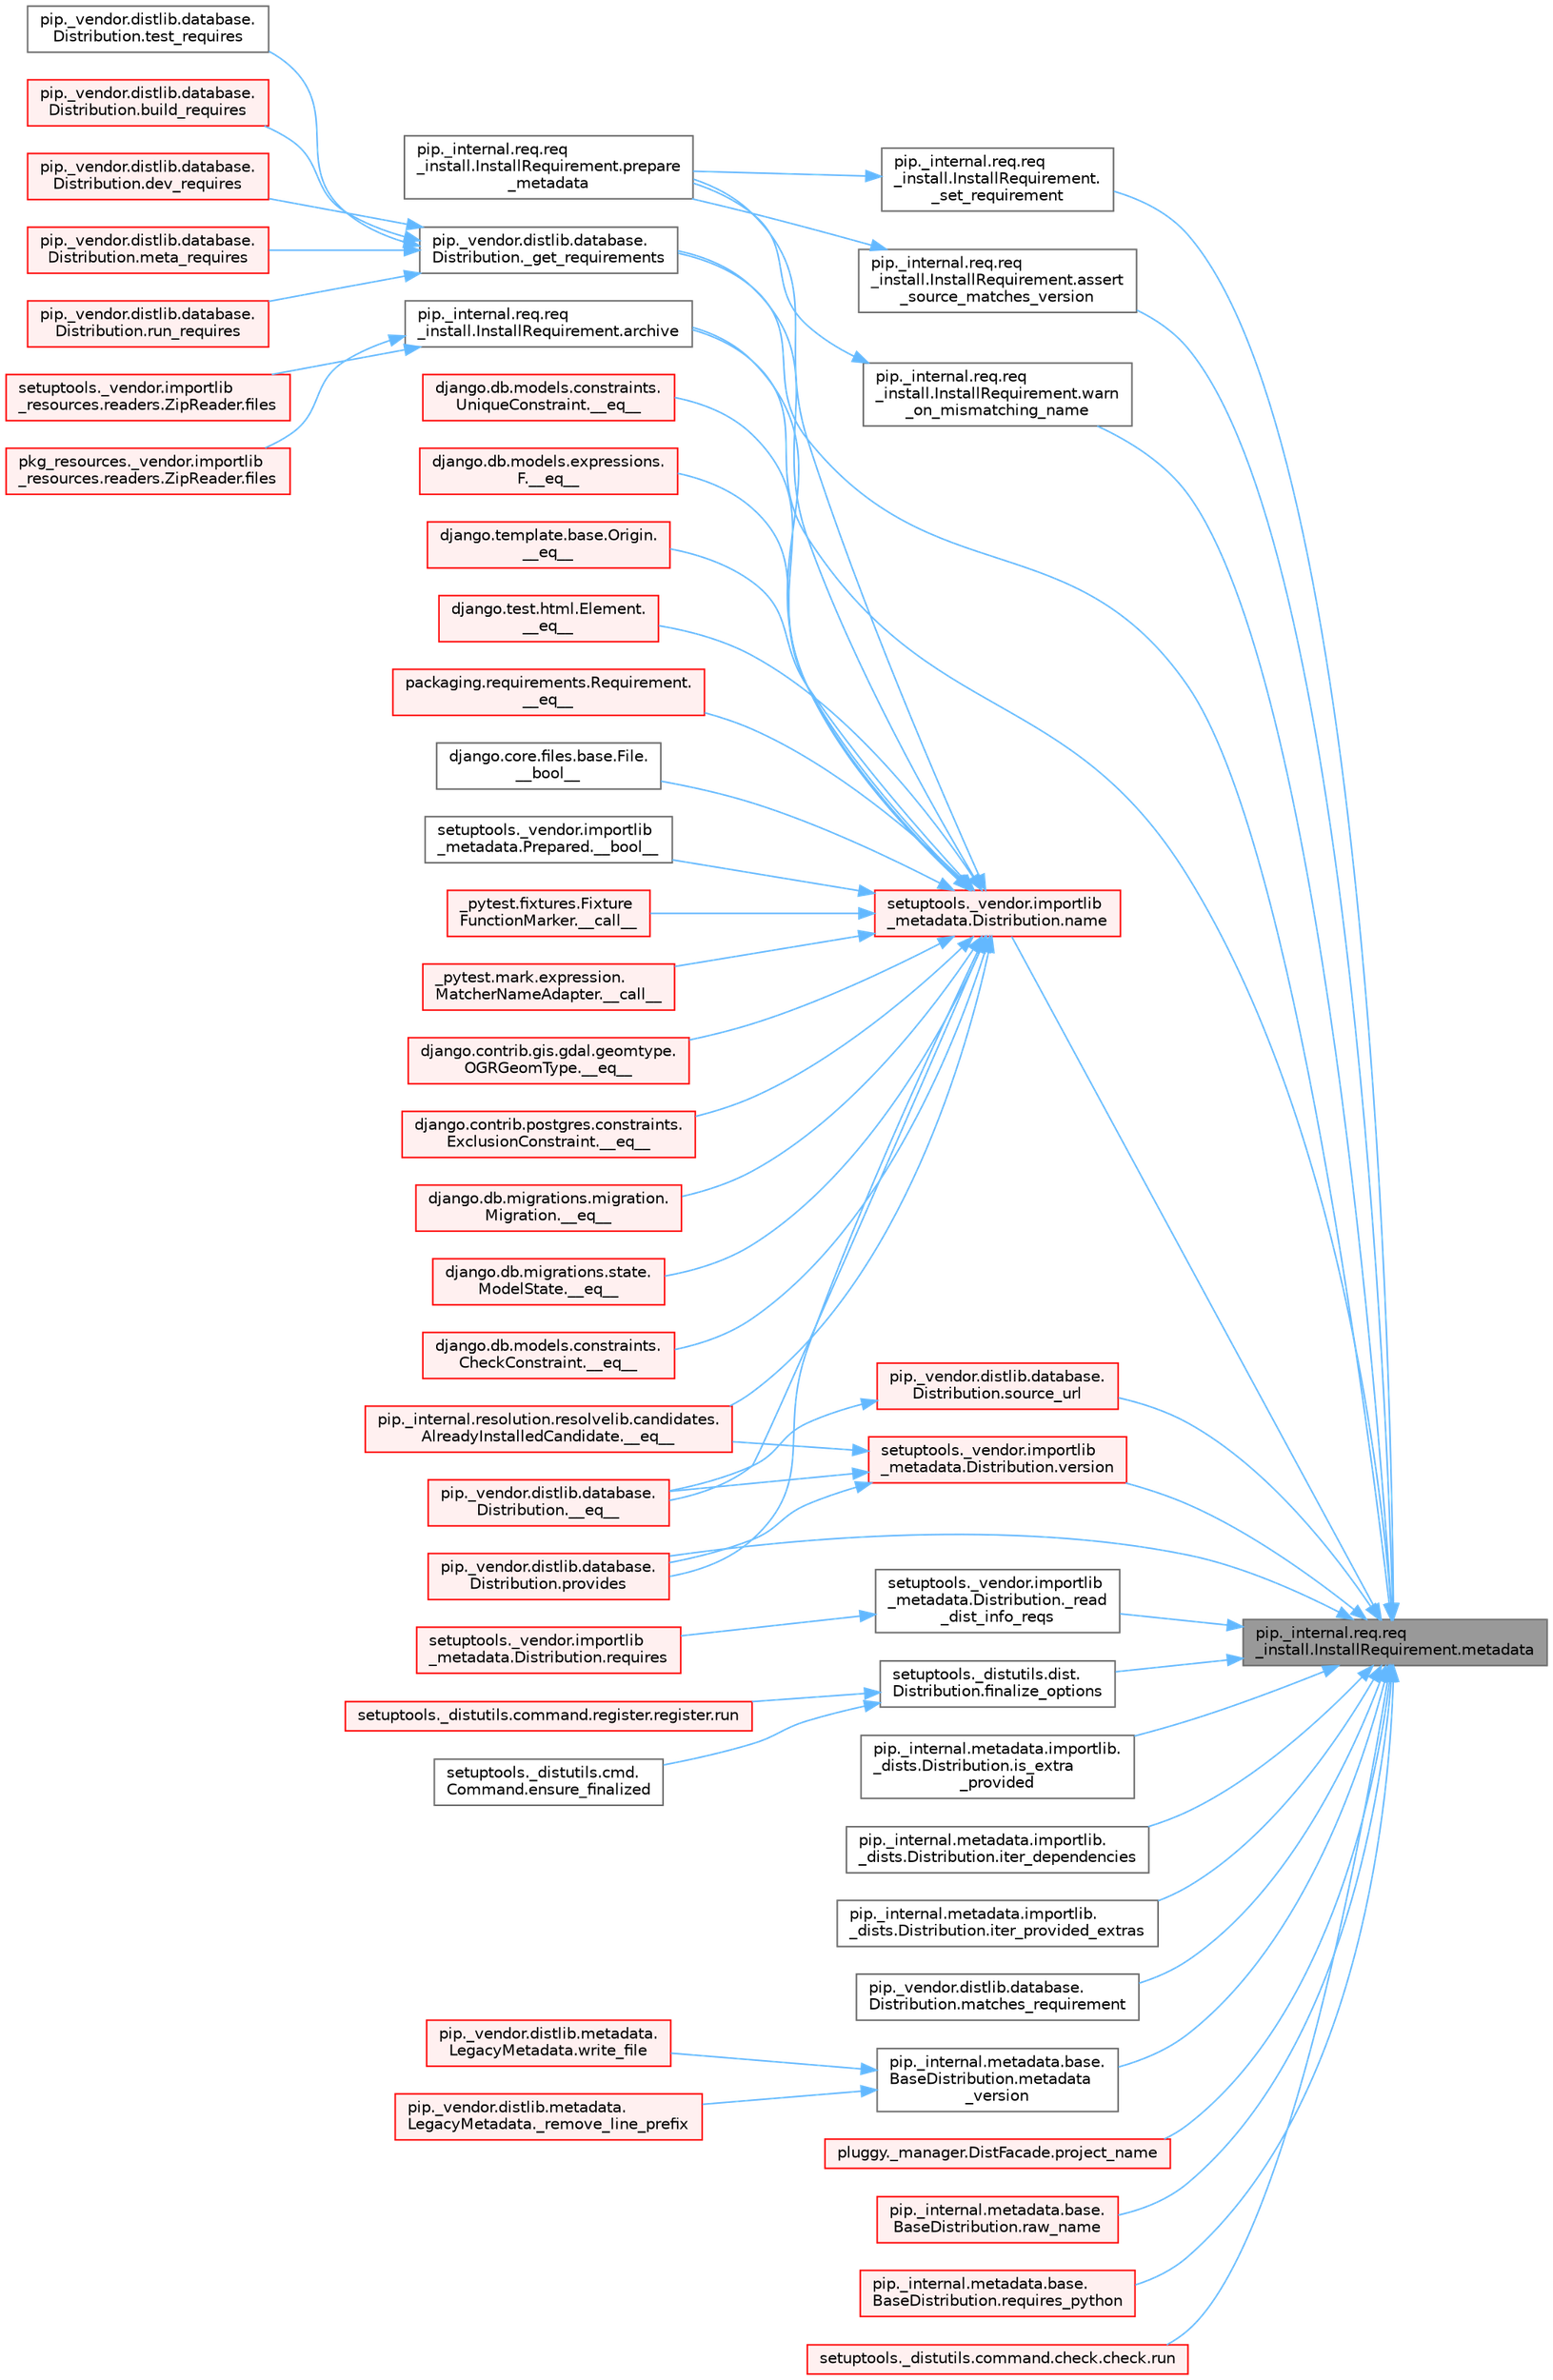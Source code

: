 digraph "pip._internal.req.req_install.InstallRequirement.metadata"
{
 // LATEX_PDF_SIZE
  bgcolor="transparent";
  edge [fontname=Helvetica,fontsize=10,labelfontname=Helvetica,labelfontsize=10];
  node [fontname=Helvetica,fontsize=10,shape=box,height=0.2,width=0.4];
  rankdir="RL";
  Node1 [id="Node000001",label="pip._internal.req.req\l_install.InstallRequirement.metadata",height=0.2,width=0.4,color="gray40", fillcolor="grey60", style="filled", fontcolor="black",tooltip=" "];
  Node1 -> Node2 [id="edge1_Node000001_Node000002",dir="back",color="steelblue1",style="solid",tooltip=" "];
  Node2 [id="Node000002",label="pip._vendor.distlib.database.\lDistribution._get_requirements",height=0.2,width=0.4,color="grey40", fillcolor="white", style="filled",URL="$classpip_1_1__vendor_1_1distlib_1_1database_1_1_distribution.html#a0366f5504f1b878068ba103c3f1e2bdf",tooltip=" "];
  Node2 -> Node3 [id="edge2_Node000002_Node000003",dir="back",color="steelblue1",style="solid",tooltip=" "];
  Node3 [id="Node000003",label="pip._vendor.distlib.database.\lDistribution.build_requires",height=0.2,width=0.4,color="red", fillcolor="#FFF0F0", style="filled",URL="$classpip_1_1__vendor_1_1distlib_1_1database_1_1_distribution.html#a0fa5b454aacdaabee7a3642b14c5db2f",tooltip=" "];
  Node2 -> Node3175 [id="edge3_Node000002_Node003175",dir="back",color="steelblue1",style="solid",tooltip=" "];
  Node3175 [id="Node003175",label="pip._vendor.distlib.database.\lDistribution.dev_requires",height=0.2,width=0.4,color="red", fillcolor="#FFF0F0", style="filled",URL="$classpip_1_1__vendor_1_1distlib_1_1database_1_1_distribution.html#a664b1bf3c3e4f7fb27a54ac8edcf7503",tooltip=" "];
  Node2 -> Node3176 [id="edge4_Node000002_Node003176",dir="back",color="steelblue1",style="solid",tooltip=" "];
  Node3176 [id="Node003176",label="pip._vendor.distlib.database.\lDistribution.meta_requires",height=0.2,width=0.4,color="red", fillcolor="#FFF0F0", style="filled",URL="$classpip_1_1__vendor_1_1distlib_1_1database_1_1_distribution.html#a297eba59c66b79fbe9a10ec8e00f9c5a",tooltip=" "];
  Node2 -> Node3177 [id="edge5_Node000002_Node003177",dir="back",color="steelblue1",style="solid",tooltip=" "];
  Node3177 [id="Node003177",label="pip._vendor.distlib.database.\lDistribution.run_requires",height=0.2,width=0.4,color="red", fillcolor="#FFF0F0", style="filled",URL="$classpip_1_1__vendor_1_1distlib_1_1database_1_1_distribution.html#a8f8b4db7d35cf89375d53ea0a95e0449",tooltip=" "];
  Node2 -> Node3178 [id="edge6_Node000002_Node003178",dir="back",color="steelblue1",style="solid",tooltip=" "];
  Node3178 [id="Node003178",label="pip._vendor.distlib.database.\lDistribution.test_requires",height=0.2,width=0.4,color="grey40", fillcolor="white", style="filled",URL="$classpip_1_1__vendor_1_1distlib_1_1database_1_1_distribution.html#a114803e370e5ac351b8e110ef7574a5b",tooltip=" "];
  Node1 -> Node806 [id="edge7_Node000001_Node000806",dir="back",color="steelblue1",style="solid",tooltip=" "];
  Node806 [id="Node000806",label="setuptools._vendor.importlib\l_metadata.Distribution._read\l_dist_info_reqs",height=0.2,width=0.4,color="grey40", fillcolor="white", style="filled",URL="$classsetuptools_1_1__vendor_1_1importlib__metadata_1_1_distribution.html#a52c9d55ae87f048965928ec1bfe237c7",tooltip=" "];
  Node806 -> Node807 [id="edge8_Node000806_Node000807",dir="back",color="steelblue1",style="solid",tooltip=" "];
  Node807 [id="Node000807",label="setuptools._vendor.importlib\l_metadata.Distribution.requires",height=0.2,width=0.4,color="red", fillcolor="#FFF0F0", style="filled",URL="$classsetuptools_1_1__vendor_1_1importlib__metadata_1_1_distribution.html#ac025c2f6e021e16581119b61de809a95",tooltip=" "];
  Node1 -> Node812 [id="edge9_Node000001_Node000812",dir="back",color="steelblue1",style="solid",tooltip=" "];
  Node812 [id="Node000812",label="pip._internal.req.req\l_install.InstallRequirement.\l_set_requirement",height=0.2,width=0.4,color="grey40", fillcolor="white", style="filled",URL="$classpip_1_1__internal_1_1req_1_1req__install_1_1_install_requirement.html#a116c0d970e435f16d15928a6caf8aaf3",tooltip=" "];
  Node812 -> Node813 [id="edge10_Node000812_Node000813",dir="back",color="steelblue1",style="solid",tooltip=" "];
  Node813 [id="Node000813",label="pip._internal.req.req\l_install.InstallRequirement.prepare\l_metadata",height=0.2,width=0.4,color="grey40", fillcolor="white", style="filled",URL="$classpip_1_1__internal_1_1req_1_1req__install_1_1_install_requirement.html#a0cddcae8523c5e6a484f0213c09caea8",tooltip=" "];
  Node1 -> Node814 [id="edge11_Node000001_Node000814",dir="back",color="steelblue1",style="solid",tooltip=" "];
  Node814 [id="Node000814",label="pip._internal.req.req\l_install.InstallRequirement.archive",height=0.2,width=0.4,color="grey40", fillcolor="white", style="filled",URL="$classpip_1_1__internal_1_1req_1_1req__install_1_1_install_requirement.html#aef2764402e45a5e5555e22d5965f1350",tooltip=" "];
  Node814 -> Node815 [id="edge12_Node000814_Node000815",dir="back",color="steelblue1",style="solid",tooltip=" "];
  Node815 [id="Node000815",label="pkg_resources._vendor.importlib\l_resources.readers.ZipReader.files",height=0.2,width=0.4,color="red", fillcolor="#FFF0F0", style="filled",URL="$classpkg__resources_1_1__vendor_1_1importlib__resources_1_1readers_1_1_zip_reader.html#a7d9335bea71d3023a14cdc45ca26157d",tooltip=" "];
  Node814 -> Node2848 [id="edge13_Node000814_Node002848",dir="back",color="steelblue1",style="solid",tooltip=" "];
  Node2848 [id="Node002848",label="setuptools._vendor.importlib\l_resources.readers.ZipReader.files",height=0.2,width=0.4,color="red", fillcolor="#FFF0F0", style="filled",URL="$classsetuptools_1_1__vendor_1_1importlib__resources_1_1readers_1_1_zip_reader.html#ac310114936b6978f32944f3845ee32ed",tooltip=" "];
  Node1 -> Node1092 [id="edge14_Node000001_Node001092",dir="back",color="steelblue1",style="solid",tooltip=" "];
  Node1092 [id="Node001092",label="pip._internal.req.req\l_install.InstallRequirement.assert\l_source_matches_version",height=0.2,width=0.4,color="grey40", fillcolor="white", style="filled",URL="$classpip_1_1__internal_1_1req_1_1req__install_1_1_install_requirement.html#ab9a997e64cd50a33caf4722295a9cbf3",tooltip=" "];
  Node1092 -> Node813 [id="edge15_Node001092_Node000813",dir="back",color="steelblue1",style="solid",tooltip=" "];
  Node1 -> Node1093 [id="edge16_Node000001_Node001093",dir="back",color="steelblue1",style="solid",tooltip=" "];
  Node1093 [id="Node001093",label="setuptools._distutils.dist.\lDistribution.finalize_options",height=0.2,width=0.4,color="grey40", fillcolor="white", style="filled",URL="$classsetuptools_1_1__distutils_1_1dist_1_1_distribution.html#a907177e8ce492338e65227e2389f3f24",tooltip=" "];
  Node1093 -> Node215 [id="edge17_Node001093_Node000215",dir="back",color="steelblue1",style="solid",tooltip=" "];
  Node215 [id="Node000215",label="setuptools._distutils.cmd.\lCommand.ensure_finalized",height=0.2,width=0.4,color="grey40", fillcolor="white", style="filled",URL="$classsetuptools_1_1__distutils_1_1cmd_1_1_command.html#a3d586ca13afbfed87a11872fd15515ab",tooltip=" "];
  Node1093 -> Node216 [id="edge18_Node001093_Node000216",dir="back",color="steelblue1",style="solid",tooltip=" "];
  Node216 [id="Node000216",label="setuptools._distutils.command.register.register.run",height=0.2,width=0.4,color="red", fillcolor="#FFF0F0", style="filled",URL="$classsetuptools_1_1__distutils_1_1command_1_1register_1_1register.html#a2c04b126757f477c907033d7f3d0e169",tooltip=" "];
  Node1 -> Node1094 [id="edge19_Node000001_Node001094",dir="back",color="steelblue1",style="solid",tooltip=" "];
  Node1094 [id="Node001094",label="pip._internal.metadata.importlib.\l_dists.Distribution.is_extra\l_provided",height=0.2,width=0.4,color="grey40", fillcolor="white", style="filled",URL="$classpip_1_1__internal_1_1metadata_1_1importlib_1_1__dists_1_1_distribution.html#ad175adf2a313d78887f07d63ed315713",tooltip=" "];
  Node1 -> Node1095 [id="edge20_Node000001_Node001095",dir="back",color="steelblue1",style="solid",tooltip=" "];
  Node1095 [id="Node001095",label="pip._internal.metadata.importlib.\l_dists.Distribution.iter_dependencies",height=0.2,width=0.4,color="grey40", fillcolor="white", style="filled",URL="$classpip_1_1__internal_1_1metadata_1_1importlib_1_1__dists_1_1_distribution.html#a10f0e8f6c05f4c2a3f1f205236e56ae6",tooltip=" "];
  Node1 -> Node1096 [id="edge21_Node000001_Node001096",dir="back",color="steelblue1",style="solid",tooltip=" "];
  Node1096 [id="Node001096",label="pip._internal.metadata.importlib.\l_dists.Distribution.iter_provided_extras",height=0.2,width=0.4,color="grey40", fillcolor="white", style="filled",URL="$classpip_1_1__internal_1_1metadata_1_1importlib_1_1__dists_1_1_distribution.html#a15fa99ddf602c815de8353cc5457d53e",tooltip=" "];
  Node1 -> Node1097 [id="edge22_Node000001_Node001097",dir="back",color="steelblue1",style="solid",tooltip=" "];
  Node1097 [id="Node001097",label="pip._vendor.distlib.database.\lDistribution.matches_requirement",height=0.2,width=0.4,color="grey40", fillcolor="white", style="filled",URL="$classpip_1_1__vendor_1_1distlib_1_1database_1_1_distribution.html#a5c454c24d6a128d42a86aa3ee9fc3bf7",tooltip=" "];
  Node1 -> Node1098 [id="edge23_Node000001_Node001098",dir="back",color="steelblue1",style="solid",tooltip=" "];
  Node1098 [id="Node001098",label="pip._internal.metadata.base.\lBaseDistribution.metadata\l_version",height=0.2,width=0.4,color="grey40", fillcolor="white", style="filled",URL="$classpip_1_1__internal_1_1metadata_1_1base_1_1_base_distribution.html#a231e3a1e8c609944f6122c32579a8230",tooltip=" "];
  Node1098 -> Node1099 [id="edge24_Node001098_Node001099",dir="back",color="steelblue1",style="solid",tooltip=" "];
  Node1099 [id="Node001099",label="pip._vendor.distlib.metadata.\lLegacyMetadata._remove_line_prefix",height=0.2,width=0.4,color="red", fillcolor="#FFF0F0", style="filled",URL="$classpip_1_1__vendor_1_1distlib_1_1metadata_1_1_legacy_metadata.html#a7a28af4b13d7028131bd93ffaae38c86",tooltip=" "];
  Node1098 -> Node1103 [id="edge25_Node001098_Node001103",dir="back",color="steelblue1",style="solid",tooltip=" "];
  Node1103 [id="Node001103",label="pip._vendor.distlib.metadata.\lLegacyMetadata.write_file",height=0.2,width=0.4,color="red", fillcolor="#FFF0F0", style="filled",URL="$classpip_1_1__vendor_1_1distlib_1_1metadata_1_1_legacy_metadata.html#a4b0b012bbb45bf51d369c39eeb3c734f",tooltip=" "];
  Node1 -> Node1104 [id="edge26_Node000001_Node001104",dir="back",color="steelblue1",style="solid",tooltip=" "];
  Node1104 [id="Node001104",label="setuptools._vendor.importlib\l_metadata.Distribution.name",height=0.2,width=0.4,color="red", fillcolor="#FFF0F0", style="filled",URL="$classsetuptools_1_1__vendor_1_1importlib__metadata_1_1_distribution.html#a551b88da93b645681e12e5ed3d0019b4",tooltip=" "];
  Node1104 -> Node499 [id="edge27_Node001104_Node000499",dir="back",color="steelblue1",style="solid",tooltip=" "];
  Node499 [id="Node000499",label="django.core.files.base.File.\l__bool__",height=0.2,width=0.4,color="grey40", fillcolor="white", style="filled",URL="$classdjango_1_1core_1_1files_1_1base_1_1_file.html#adf07dd46020c7160b2257d9e3da4bc43",tooltip=" "];
  Node1104 -> Node500 [id="edge28_Node001104_Node000500",dir="back",color="steelblue1",style="solid",tooltip=" "];
  Node500 [id="Node000500",label="setuptools._vendor.importlib\l_metadata.Prepared.__bool__",height=0.2,width=0.4,color="grey40", fillcolor="white", style="filled",URL="$classsetuptools_1_1__vendor_1_1importlib__metadata_1_1_prepared.html#a0395661b38fe11742f24c0482962b913",tooltip=" "];
  Node1104 -> Node501 [id="edge29_Node001104_Node000501",dir="back",color="steelblue1",style="solid",tooltip=" "];
  Node501 [id="Node000501",label="_pytest.fixtures.Fixture\lFunctionMarker.__call__",height=0.2,width=0.4,color="red", fillcolor="#FFF0F0", style="filled",URL="$class__pytest_1_1fixtures_1_1_fixture_function_marker.html#acc9c789cb8d19388b24d740159ba305d",tooltip=" "];
  Node1104 -> Node502 [id="edge30_Node001104_Node000502",dir="back",color="steelblue1",style="solid",tooltip=" "];
  Node502 [id="Node000502",label="_pytest.mark.expression.\lMatcherNameAdapter.__call__",height=0.2,width=0.4,color="red", fillcolor="#FFF0F0", style="filled",URL="$class__pytest_1_1mark_1_1expression_1_1_matcher_name_adapter.html#a7ecd7564e2e67d5ac026d25db1466389",tooltip=" "];
  Node1104 -> Node503 [id="edge31_Node001104_Node000503",dir="back",color="steelblue1",style="solid",tooltip=" "];
  Node503 [id="Node000503",label="django.contrib.gis.gdal.geomtype.\lOGRGeomType.__eq__",height=0.2,width=0.4,color="red", fillcolor="#FFF0F0", style="filled",URL="$classdjango_1_1contrib_1_1gis_1_1gdal_1_1geomtype_1_1_o_g_r_geom_type.html#a878253f899634c312b64add448108474",tooltip=" "];
  Node1104 -> Node384 [id="edge32_Node001104_Node000384",dir="back",color="steelblue1",style="solid",tooltip=" "];
  Node384 [id="Node000384",label="django.contrib.postgres.constraints.\lExclusionConstraint.__eq__",height=0.2,width=0.4,color="red", fillcolor="#FFF0F0", style="filled",URL="$classdjango_1_1contrib_1_1postgres_1_1constraints_1_1_exclusion_constraint.html#af496d048323e51177e1239475f9fe47c",tooltip=" "];
  Node1104 -> Node504 [id="edge33_Node001104_Node000504",dir="back",color="steelblue1",style="solid",tooltip=" "];
  Node504 [id="Node000504",label="django.db.migrations.migration.\lMigration.__eq__",height=0.2,width=0.4,color="red", fillcolor="#FFF0F0", style="filled",URL="$classdjango_1_1db_1_1migrations_1_1migration_1_1_migration.html#a0234090d18f01ee0a7a23b98a036ac79",tooltip=" "];
  Node1104 -> Node505 [id="edge34_Node001104_Node000505",dir="back",color="steelblue1",style="solid",tooltip=" "];
  Node505 [id="Node000505",label="django.db.migrations.state.\lModelState.__eq__",height=0.2,width=0.4,color="red", fillcolor="#FFF0F0", style="filled",URL="$classdjango_1_1db_1_1migrations_1_1state_1_1_model_state.html#ae338faa36574cfa53f86dac5ac80176d",tooltip=" "];
  Node1104 -> Node506 [id="edge35_Node001104_Node000506",dir="back",color="steelblue1",style="solid",tooltip=" "];
  Node506 [id="Node000506",label="django.db.models.constraints.\lCheckConstraint.__eq__",height=0.2,width=0.4,color="red", fillcolor="#FFF0F0", style="filled",URL="$classdjango_1_1db_1_1models_1_1constraints_1_1_check_constraint.html#a55875a553e53009967129f8b8a269475",tooltip=" "];
  Node1104 -> Node385 [id="edge36_Node001104_Node000385",dir="back",color="steelblue1",style="solid",tooltip=" "];
  Node385 [id="Node000385",label="django.db.models.constraints.\lUniqueConstraint.__eq__",height=0.2,width=0.4,color="red", fillcolor="#FFF0F0", style="filled",URL="$classdjango_1_1db_1_1models_1_1constraints_1_1_unique_constraint.html#a1a877e5c6def4673a480b3fd44e3ad19",tooltip=" "];
  Node1104 -> Node507 [id="edge37_Node001104_Node000507",dir="back",color="steelblue1",style="solid",tooltip=" "];
  Node507 [id="Node000507",label="django.db.models.expressions.\lF.__eq__",height=0.2,width=0.4,color="red", fillcolor="#FFF0F0", style="filled",URL="$classdjango_1_1db_1_1models_1_1expressions_1_1_f.html#ae5a4762383529ca2924f76683eede0d2",tooltip=" "];
  Node1104 -> Node508 [id="edge38_Node001104_Node000508",dir="back",color="steelblue1",style="solid",tooltip=" "];
  Node508 [id="Node000508",label="django.template.base.Origin.\l__eq__",height=0.2,width=0.4,color="red", fillcolor="#FFF0F0", style="filled",URL="$classdjango_1_1template_1_1base_1_1_origin.html#aceaf6f15e79a904eef75db1caa454d5c",tooltip=" "];
  Node1104 -> Node509 [id="edge39_Node001104_Node000509",dir="back",color="steelblue1",style="solid",tooltip=" "];
  Node509 [id="Node000509",label="django.test.html.Element.\l__eq__",height=0.2,width=0.4,color="red", fillcolor="#FFF0F0", style="filled",URL="$classdjango_1_1test_1_1html_1_1_element.html#a287e83f2ae4a6f13b9e00d7b70ee5d47",tooltip=" "];
  Node1104 -> Node510 [id="edge40_Node001104_Node000510",dir="back",color="steelblue1",style="solid",tooltip=" "];
  Node510 [id="Node000510",label="packaging.requirements.Requirement.\l__eq__",height=0.2,width=0.4,color="red", fillcolor="#FFF0F0", style="filled",URL="$classpackaging_1_1requirements_1_1_requirement.html#ae285c586a0e8b9e700b0f5f25e2c2671",tooltip=" "];
  Node1104 -> Node511 [id="edge41_Node001104_Node000511",dir="back",color="steelblue1",style="solid",tooltip=" "];
  Node511 [id="Node000511",label="pip._internal.resolution.resolvelib.candidates.\lAlreadyInstalledCandidate.__eq__",height=0.2,width=0.4,color="red", fillcolor="#FFF0F0", style="filled",URL="$classpip_1_1__internal_1_1resolution_1_1resolvelib_1_1candidates_1_1_already_installed_candidate.html#a94393be14236fb68b64ac2b9f1e89d53",tooltip=" "];
  Node1104 -> Node512 [id="edge42_Node001104_Node000512",dir="back",color="steelblue1",style="solid",tooltip=" "];
  Node512 [id="Node000512",label="pip._vendor.distlib.database.\lDistribution.__eq__",height=0.2,width=0.4,color="red", fillcolor="#FFF0F0", style="filled",URL="$classpip_1_1__vendor_1_1distlib_1_1database_1_1_distribution.html#aba7030b239fad6f8faac6fcb9bec27c2",tooltip=" "];
  Node1104 -> Node2 [id="edge43_Node001104_Node000002",dir="back",color="steelblue1",style="solid",tooltip=" "];
  Node1104 -> Node814 [id="edge44_Node001104_Node000814",dir="back",color="steelblue1",style="solid",tooltip=" "];
  Node1104 -> Node813 [id="edge45_Node001104_Node000813",dir="back",color="steelblue1",style="solid",tooltip=" "];
  Node1104 -> Node2230 [id="edge46_Node001104_Node002230",dir="back",color="steelblue1",style="solid",tooltip=" "];
  Node2230 [id="Node002230",label="pip._vendor.distlib.database.\lDistribution.provides",height=0.2,width=0.4,color="red", fillcolor="#FFF0F0", style="filled",URL="$classpip_1_1__vendor_1_1distlib_1_1database_1_1_distribution.html#a4de0a18091046a76d9f6e2c424a50f7a",tooltip=" "];
  Node1 -> Node1658 [id="edge47_Node000001_Node001658",dir="back",color="steelblue1",style="solid",tooltip=" "];
  Node1658 [id="Node001658",label="pluggy._manager.DistFacade.project_name",height=0.2,width=0.4,color="red", fillcolor="#FFF0F0", style="filled",URL="$classpluggy_1_1__manager_1_1_dist_facade.html#a0c6a7601612999d7e2f7045dc9b31993",tooltip=" "];
  Node1 -> Node2230 [id="edge48_Node000001_Node002230",dir="back",color="steelblue1",style="solid",tooltip=" "];
  Node1 -> Node2383 [id="edge49_Node000001_Node002383",dir="back",color="steelblue1",style="solid",tooltip=" "];
  Node2383 [id="Node002383",label="pip._internal.metadata.base.\lBaseDistribution.raw_name",height=0.2,width=0.4,color="red", fillcolor="#FFF0F0", style="filled",URL="$classpip_1_1__internal_1_1metadata_1_1base_1_1_base_distribution.html#a99e5dbebc5edb6f25ac7f45d435e2051",tooltip=" "];
  Node1 -> Node2404 [id="edge50_Node000001_Node002404",dir="back",color="steelblue1",style="solid",tooltip=" "];
  Node2404 [id="Node002404",label="pip._internal.metadata.base.\lBaseDistribution.requires_python",height=0.2,width=0.4,color="red", fillcolor="#FFF0F0", style="filled",URL="$classpip_1_1__internal_1_1metadata_1_1base_1_1_base_distribution.html#ad334a17a1fb4732e5686a00af92d32be",tooltip=" "];
  Node1 -> Node1639 [id="edge51_Node000001_Node001639",dir="back",color="steelblue1",style="solid",tooltip=" "];
  Node1639 [id="Node001639",label="setuptools._distutils.command.check.check.run",height=0.2,width=0.4,color="red", fillcolor="#FFF0F0", style="filled",URL="$classsetuptools_1_1__distutils_1_1command_1_1check_1_1check.html#a1ce0d2e58cedbd704c27a4fb830571d2",tooltip=" "];
  Node1 -> Node2406 [id="edge52_Node000001_Node002406",dir="back",color="steelblue1",style="solid",tooltip=" "];
  Node2406 [id="Node002406",label="pip._vendor.distlib.database.\lDistribution.source_url",height=0.2,width=0.4,color="red", fillcolor="#FFF0F0", style="filled",URL="$classpip_1_1__vendor_1_1distlib_1_1database_1_1_distribution.html#abba9335a26f150b4c845c9c8a474879c",tooltip=" "];
  Node2406 -> Node512 [id="edge53_Node002406_Node000512",dir="back",color="steelblue1",style="solid",tooltip=" "];
  Node1 -> Node2407 [id="edge54_Node000001_Node002407",dir="back",color="steelblue1",style="solid",tooltip=" "];
  Node2407 [id="Node002407",label="setuptools._vendor.importlib\l_metadata.Distribution.version",height=0.2,width=0.4,color="red", fillcolor="#FFF0F0", style="filled",URL="$classsetuptools_1_1__vendor_1_1importlib__metadata_1_1_distribution.html#a7c335c158718e634680c2c3ca271962e",tooltip=" "];
  Node2407 -> Node511 [id="edge55_Node002407_Node000511",dir="back",color="steelblue1",style="solid",tooltip=" "];
  Node2407 -> Node512 [id="edge56_Node002407_Node000512",dir="back",color="steelblue1",style="solid",tooltip=" "];
  Node2407 -> Node2230 [id="edge57_Node002407_Node002230",dir="back",color="steelblue1",style="solid",tooltip=" "];
  Node1 -> Node2521 [id="edge58_Node000001_Node002521",dir="back",color="steelblue1",style="solid",tooltip=" "];
  Node2521 [id="Node002521",label="pip._internal.req.req\l_install.InstallRequirement.warn\l_on_mismatching_name",height=0.2,width=0.4,color="grey40", fillcolor="white", style="filled",URL="$classpip_1_1__internal_1_1req_1_1req__install_1_1_install_requirement.html#a01d1156c435f26a28b01b741bce7ef08",tooltip=" "];
  Node2521 -> Node813 [id="edge59_Node002521_Node000813",dir="back",color="steelblue1",style="solid",tooltip=" "];
}
